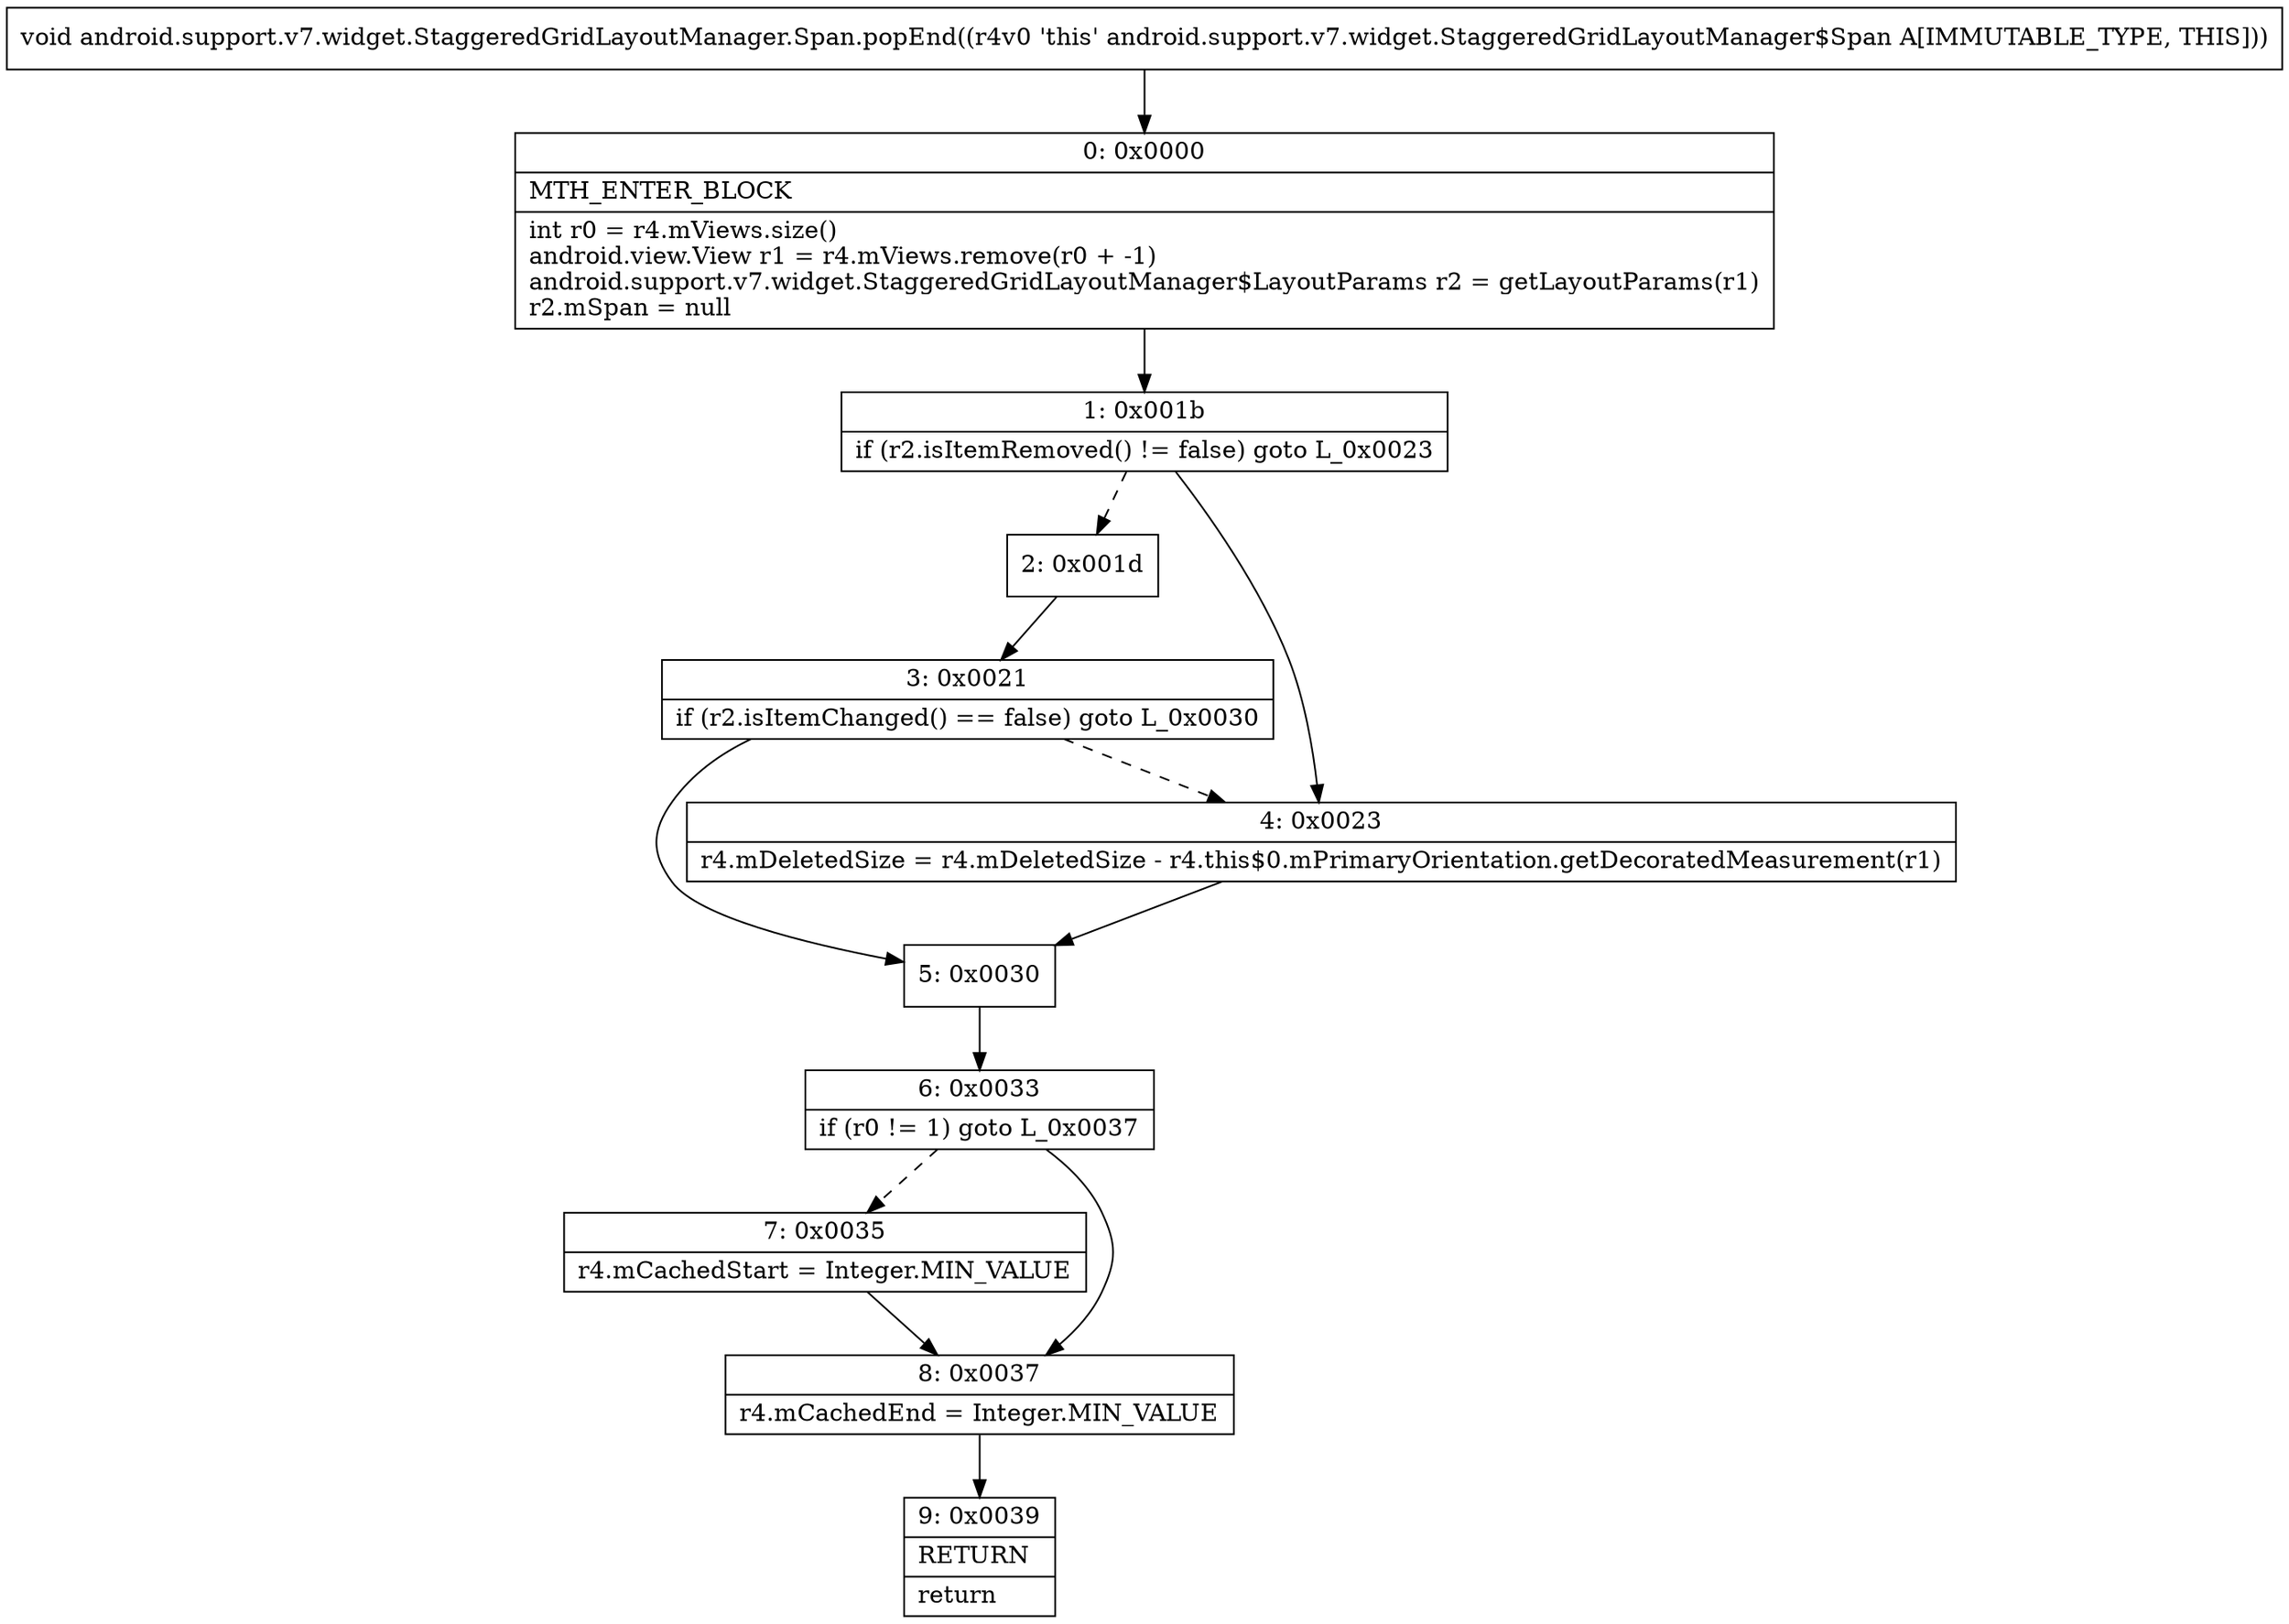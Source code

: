 digraph "CFG forandroid.support.v7.widget.StaggeredGridLayoutManager.Span.popEnd()V" {
Node_0 [shape=record,label="{0\:\ 0x0000|MTH_ENTER_BLOCK\l|int r0 = r4.mViews.size()\landroid.view.View r1 = r4.mViews.remove(r0 + \-1)\landroid.support.v7.widget.StaggeredGridLayoutManager$LayoutParams r2 = getLayoutParams(r1)\lr2.mSpan = null\l}"];
Node_1 [shape=record,label="{1\:\ 0x001b|if (r2.isItemRemoved() != false) goto L_0x0023\l}"];
Node_2 [shape=record,label="{2\:\ 0x001d}"];
Node_3 [shape=record,label="{3\:\ 0x0021|if (r2.isItemChanged() == false) goto L_0x0030\l}"];
Node_4 [shape=record,label="{4\:\ 0x0023|r4.mDeletedSize = r4.mDeletedSize \- r4.this$0.mPrimaryOrientation.getDecoratedMeasurement(r1)\l}"];
Node_5 [shape=record,label="{5\:\ 0x0030}"];
Node_6 [shape=record,label="{6\:\ 0x0033|if (r0 != 1) goto L_0x0037\l}"];
Node_7 [shape=record,label="{7\:\ 0x0035|r4.mCachedStart = Integer.MIN_VALUE\l}"];
Node_8 [shape=record,label="{8\:\ 0x0037|r4.mCachedEnd = Integer.MIN_VALUE\l}"];
Node_9 [shape=record,label="{9\:\ 0x0039|RETURN\l|return\l}"];
MethodNode[shape=record,label="{void android.support.v7.widget.StaggeredGridLayoutManager.Span.popEnd((r4v0 'this' android.support.v7.widget.StaggeredGridLayoutManager$Span A[IMMUTABLE_TYPE, THIS])) }"];
MethodNode -> Node_0;
Node_0 -> Node_1;
Node_1 -> Node_2[style=dashed];
Node_1 -> Node_4;
Node_2 -> Node_3;
Node_3 -> Node_4[style=dashed];
Node_3 -> Node_5;
Node_4 -> Node_5;
Node_5 -> Node_6;
Node_6 -> Node_7[style=dashed];
Node_6 -> Node_8;
Node_7 -> Node_8;
Node_8 -> Node_9;
}

